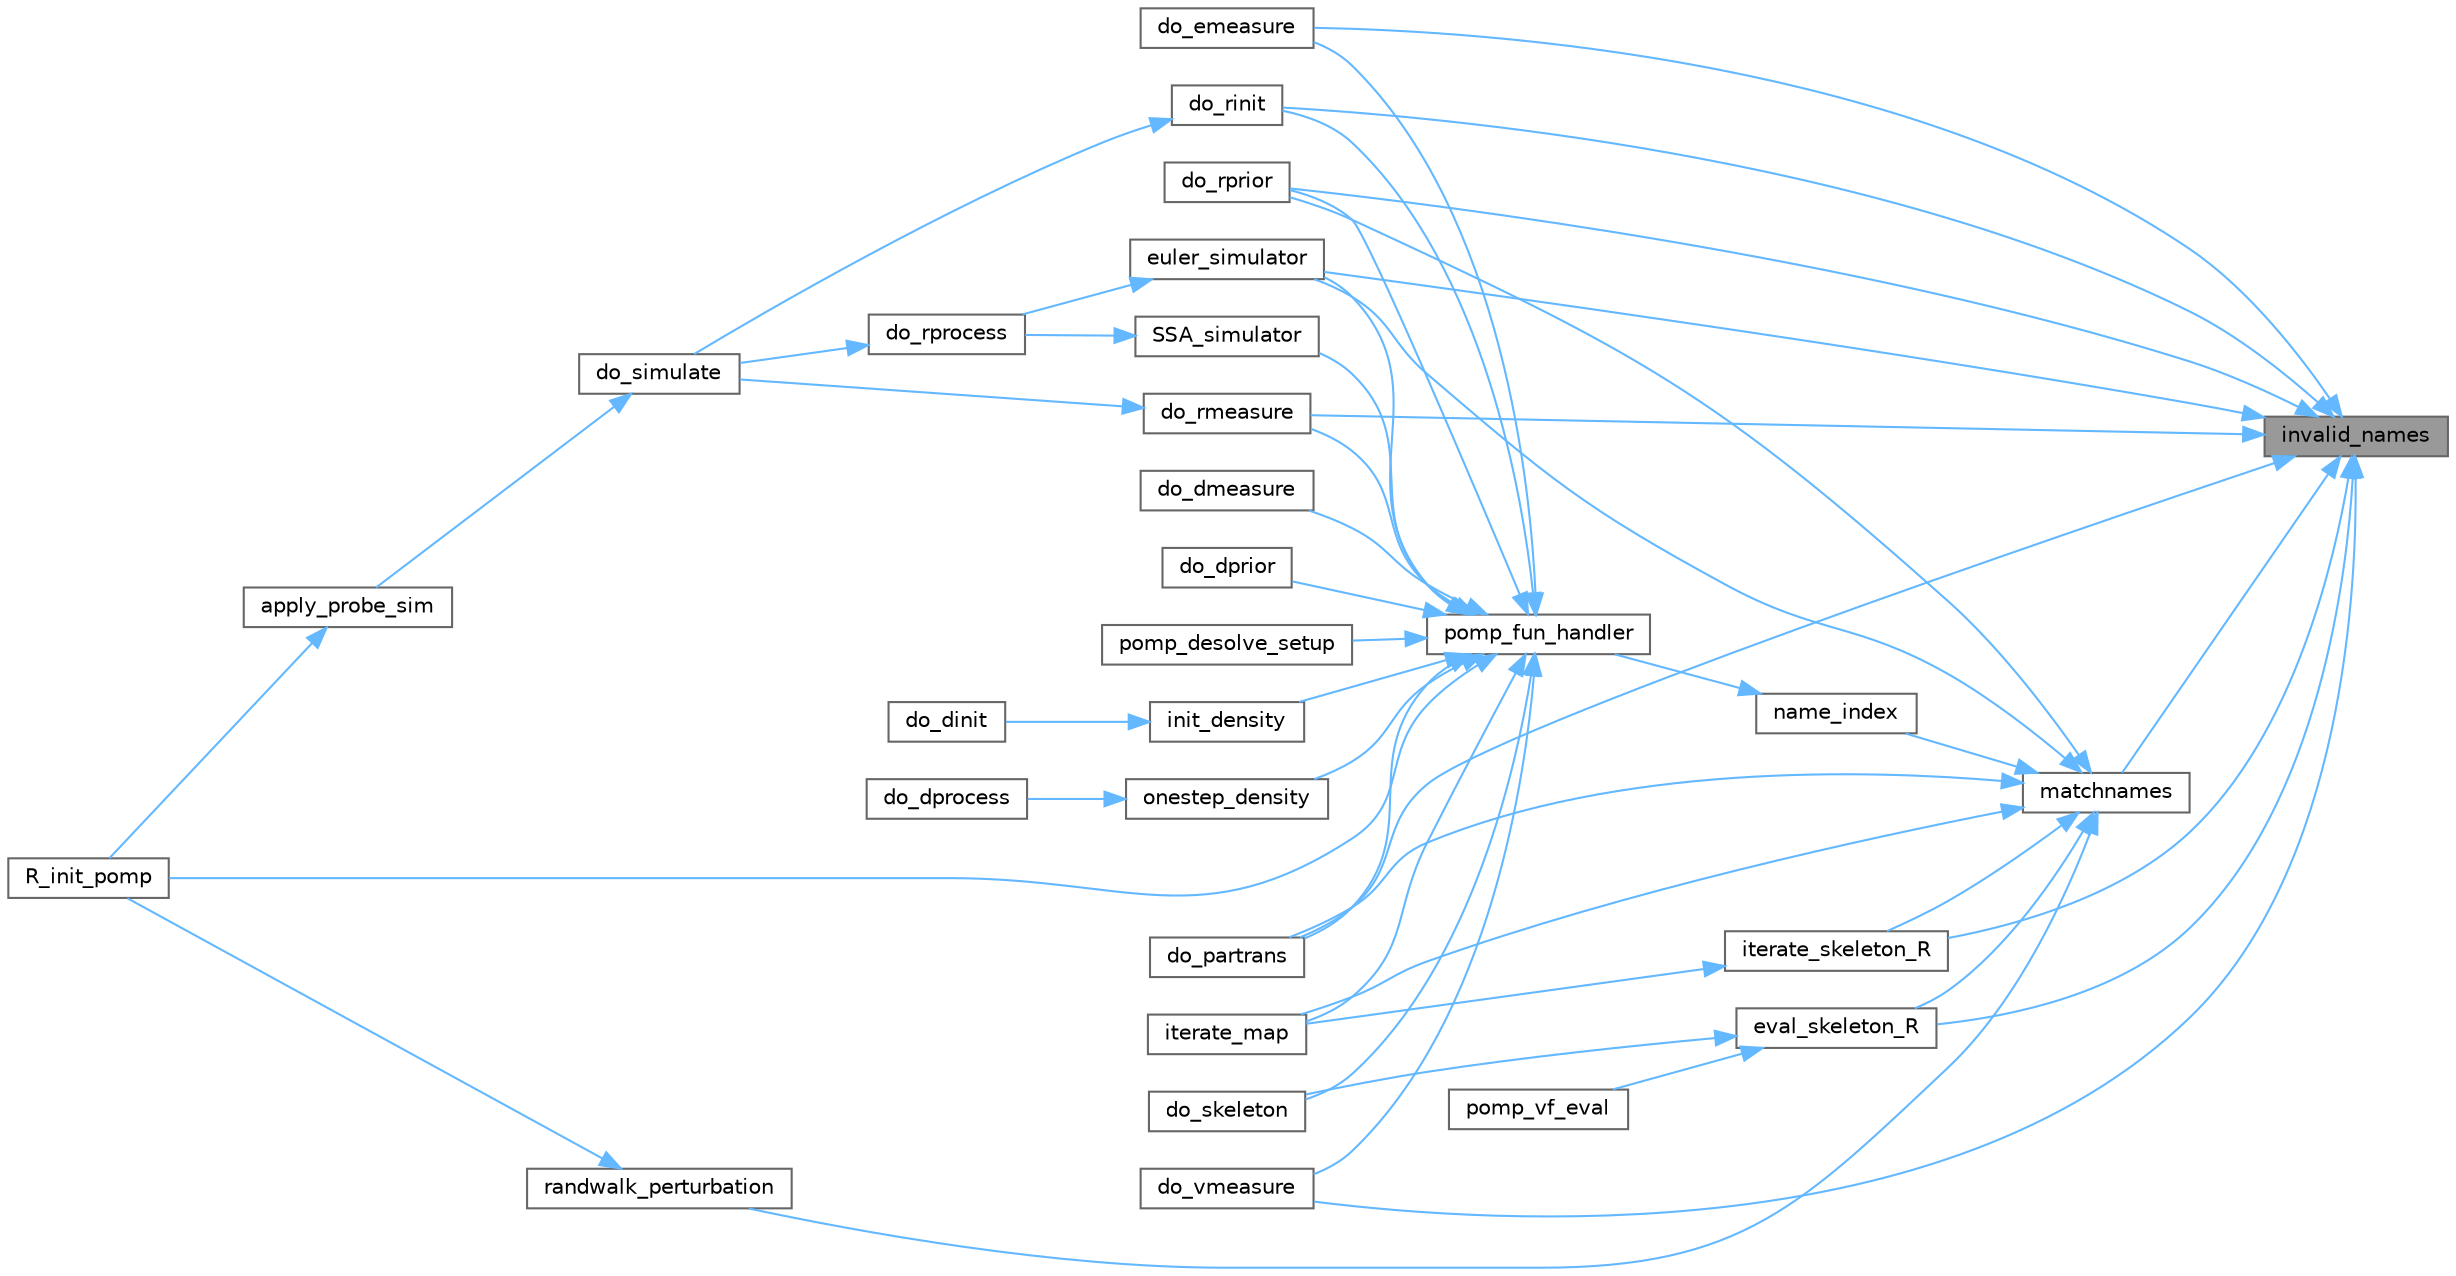 digraph "invalid_names"
{
 // LATEX_PDF_SIZE
  bgcolor="transparent";
  edge [fontname=Helvetica,fontsize=10,labelfontname=Helvetica,labelfontsize=10];
  node [fontname=Helvetica,fontsize=10,shape=box,height=0.2,width=0.4];
  rankdir="RL";
  Node1 [id="Node000001",label="invalid_names",height=0.2,width=0.4,color="gray40", fillcolor="grey60", style="filled", fontcolor="black",tooltip=" "];
  Node1 -> Node2 [id="edge1_Node000001_Node000002",dir="back",color="steelblue1",style="solid",tooltip=" "];
  Node2 [id="Node000002",label="do_emeasure",height=0.2,width=0.4,color="grey40", fillcolor="white", style="filled",URL="$emeasure_8c.html#ab362c459382493c6f7f4721dc5bf6457",tooltip=" "];
  Node1 -> Node3 [id="edge2_Node000001_Node000003",dir="back",color="steelblue1",style="solid",tooltip=" "];
  Node3 [id="Node000003",label="do_partrans",height=0.2,width=0.4,color="grey40", fillcolor="white", style="filled",URL="$partrans_8c.html#ac51832cdc1f6e9a2f22df3a0f385cb86",tooltip=" "];
  Node1 -> Node4 [id="edge3_Node000001_Node000004",dir="back",color="steelblue1",style="solid",tooltip=" "];
  Node4 [id="Node000004",label="do_rinit",height=0.2,width=0.4,color="grey40", fillcolor="white", style="filled",URL="$rinit_8c.html#ad963b9a55d662fd9085f90fa1d05b399",tooltip=" "];
  Node4 -> Node5 [id="edge4_Node000004_Node000005",dir="back",color="steelblue1",style="solid",tooltip=" "];
  Node5 [id="Node000005",label="do_simulate",height=0.2,width=0.4,color="grey40", fillcolor="white", style="filled",URL="$simulate_8c.html#adbe89f4789c66d534f2521bc3c4c98e7",tooltip=" "];
  Node5 -> Node6 [id="edge5_Node000005_Node000006",dir="back",color="steelblue1",style="solid",tooltip=" "];
  Node6 [id="Node000006",label="apply_probe_sim",height=0.2,width=0.4,color="grey40", fillcolor="white", style="filled",URL="$probe_8c.html#ad2595c6a453ae9fad2f232595ced5ccc",tooltip=" "];
  Node6 -> Node7 [id="edge6_Node000006_Node000007",dir="back",color="steelblue1",style="solid",tooltip=" "];
  Node7 [id="Node000007",label="R_init_pomp",height=0.2,width=0.4,color="grey40", fillcolor="white", style="filled",URL="$init_8c.html#ac82c44c250cd2f69f3259d56f09c1c26",tooltip=" "];
  Node1 -> Node8 [id="edge7_Node000001_Node000008",dir="back",color="steelblue1",style="solid",tooltip=" "];
  Node8 [id="Node000008",label="do_rmeasure",height=0.2,width=0.4,color="grey40", fillcolor="white", style="filled",URL="$rmeasure_8c.html#aa4917309d8b878da9adfc8ee6223bc2a",tooltip=" "];
  Node8 -> Node5 [id="edge8_Node000008_Node000005",dir="back",color="steelblue1",style="solid",tooltip=" "];
  Node1 -> Node9 [id="edge9_Node000001_Node000009",dir="back",color="steelblue1",style="solid",tooltip=" "];
  Node9 [id="Node000009",label="do_rprior",height=0.2,width=0.4,color="grey40", fillcolor="white", style="filled",URL="$rprior_8c.html#aff3b8f1d525f9c301d07b63276b76b43",tooltip=" "];
  Node1 -> Node10 [id="edge10_Node000001_Node000010",dir="back",color="steelblue1",style="solid",tooltip=" "];
  Node10 [id="Node000010",label="do_vmeasure",height=0.2,width=0.4,color="grey40", fillcolor="white", style="filled",URL="$vmeasure_8c.html#a97fc58eebfdaa733377f210c1dd48082",tooltip=" "];
  Node1 -> Node11 [id="edge11_Node000001_Node000011",dir="back",color="steelblue1",style="solid",tooltip=" "];
  Node11 [id="Node000011",label="euler_simulator",height=0.2,width=0.4,color="grey40", fillcolor="white", style="filled",URL="$euler_8c.html#af1e18bd117c75ccef2b6bd7f45439b44",tooltip=" "];
  Node11 -> Node12 [id="edge12_Node000011_Node000012",dir="back",color="steelblue1",style="solid",tooltip=" "];
  Node12 [id="Node000012",label="do_rprocess",height=0.2,width=0.4,color="grey40", fillcolor="white", style="filled",URL="$rprocess_8c.html#a91f2867fc46d33e1778108853725d74a",tooltip=" "];
  Node12 -> Node5 [id="edge13_Node000012_Node000005",dir="back",color="steelblue1",style="solid",tooltip=" "];
  Node1 -> Node13 [id="edge14_Node000001_Node000013",dir="back",color="steelblue1",style="solid",tooltip=" "];
  Node13 [id="Node000013",label="eval_skeleton_R",height=0.2,width=0.4,color="grey40", fillcolor="white", style="filled",URL="$skeleton_8c.html#ab5870e93076f917246e64740c1416a05",tooltip=" "];
  Node13 -> Node14 [id="edge15_Node000013_Node000014",dir="back",color="steelblue1",style="solid",tooltip=" "];
  Node14 [id="Node000014",label="do_skeleton",height=0.2,width=0.4,color="grey40", fillcolor="white", style="filled",URL="$skeleton_8c.html#a93ce73bdd2e70be7b043dcfc1a5d259c",tooltip=" "];
  Node13 -> Node15 [id="edge16_Node000013_Node000015",dir="back",color="steelblue1",style="solid",tooltip=" "];
  Node15 [id="Node000015",label="pomp_vf_eval",height=0.2,width=0.4,color="grey40", fillcolor="white", style="filled",URL="$trajectory_8c.html#a388d1f049a9d7284d0e7ba26591e6099",tooltip=" "];
  Node1 -> Node16 [id="edge17_Node000001_Node000016",dir="back",color="steelblue1",style="solid",tooltip=" "];
  Node16 [id="Node000016",label="iterate_skeleton_R",height=0.2,width=0.4,color="grey40", fillcolor="white", style="filled",URL="$skeleton_8c.html#ab2d2bf78c9a2e064a57e6c9bf3d52bc2",tooltip=" "];
  Node16 -> Node17 [id="edge18_Node000016_Node000017",dir="back",color="steelblue1",style="solid",tooltip=" "];
  Node17 [id="Node000017",label="iterate_map",height=0.2,width=0.4,color="grey40", fillcolor="white", style="filled",URL="$trajectory_8c.html#a3ee9c5f69ec3b1b090448cb76634602d",tooltip=" "];
  Node1 -> Node18 [id="edge19_Node000001_Node000018",dir="back",color="steelblue1",style="solid",tooltip=" "];
  Node18 [id="Node000018",label="matchnames",height=0.2,width=0.4,color="grey40", fillcolor="white", style="filled",URL="$pomp__defines_8h.html#a76a484fb785e5a4b35f15e41a1b8fc1b",tooltip=" "];
  Node18 -> Node3 [id="edge20_Node000018_Node000003",dir="back",color="steelblue1",style="solid",tooltip=" "];
  Node18 -> Node9 [id="edge21_Node000018_Node000009",dir="back",color="steelblue1",style="solid",tooltip=" "];
  Node18 -> Node11 [id="edge22_Node000018_Node000011",dir="back",color="steelblue1",style="solid",tooltip=" "];
  Node18 -> Node13 [id="edge23_Node000018_Node000013",dir="back",color="steelblue1",style="solid",tooltip=" "];
  Node18 -> Node17 [id="edge24_Node000018_Node000017",dir="back",color="steelblue1",style="solid",tooltip=" "];
  Node18 -> Node16 [id="edge25_Node000018_Node000016",dir="back",color="steelblue1",style="solid",tooltip=" "];
  Node18 -> Node19 [id="edge26_Node000018_Node000019",dir="back",color="steelblue1",style="solid",tooltip=" "];
  Node19 [id="Node000019",label="name_index",height=0.2,width=0.4,color="grey40", fillcolor="white", style="filled",URL="$pomp__fun_8c.html#ad3048ea27b0cd1af35870f0b0db5228e",tooltip=" "];
  Node19 -> Node20 [id="edge27_Node000019_Node000020",dir="back",color="steelblue1",style="solid",tooltip=" "];
  Node20 [id="Node000020",label="pomp_fun_handler",height=0.2,width=0.4,color="grey40", fillcolor="white", style="filled",URL="$pomp__fun_8c.html#a94db08f2d9f751e7832aaadb5ae6920e",tooltip=" "];
  Node20 -> Node21 [id="edge28_Node000020_Node000021",dir="back",color="steelblue1",style="solid",tooltip=" "];
  Node21 [id="Node000021",label="do_dmeasure",height=0.2,width=0.4,color="grey40", fillcolor="white", style="filled",URL="$dmeasure_8c.html#a326516e59ec4f791bcc752ef5f763c71",tooltip=" "];
  Node20 -> Node22 [id="edge29_Node000020_Node000022",dir="back",color="steelblue1",style="solid",tooltip=" "];
  Node22 [id="Node000022",label="do_dprior",height=0.2,width=0.4,color="grey40", fillcolor="white", style="filled",URL="$dprior_8c.html#aa41223e2376a1ecca8a599619048da63",tooltip=" "];
  Node20 -> Node2 [id="edge30_Node000020_Node000002",dir="back",color="steelblue1",style="solid",tooltip=" "];
  Node20 -> Node3 [id="edge31_Node000020_Node000003",dir="back",color="steelblue1",style="solid",tooltip=" "];
  Node20 -> Node4 [id="edge32_Node000020_Node000004",dir="back",color="steelblue1",style="solid",tooltip=" "];
  Node20 -> Node8 [id="edge33_Node000020_Node000008",dir="back",color="steelblue1",style="solid",tooltip=" "];
  Node20 -> Node9 [id="edge34_Node000020_Node000009",dir="back",color="steelblue1",style="solid",tooltip=" "];
  Node20 -> Node14 [id="edge35_Node000020_Node000014",dir="back",color="steelblue1",style="solid",tooltip=" "];
  Node20 -> Node10 [id="edge36_Node000020_Node000010",dir="back",color="steelblue1",style="solid",tooltip=" "];
  Node20 -> Node11 [id="edge37_Node000020_Node000011",dir="back",color="steelblue1",style="solid",tooltip=" "];
  Node20 -> Node23 [id="edge38_Node000020_Node000023",dir="back",color="steelblue1",style="solid",tooltip=" "];
  Node23 [id="Node000023",label="init_density",height=0.2,width=0.4,color="grey40", fillcolor="white", style="filled",URL="$dinit_8c.html#aaf4b691dc5d079394332aedad44ea9c9",tooltip=" "];
  Node23 -> Node24 [id="edge39_Node000023_Node000024",dir="back",color="steelblue1",style="solid",tooltip=" "];
  Node24 [id="Node000024",label="do_dinit",height=0.2,width=0.4,color="grey40", fillcolor="white", style="filled",URL="$dinit_8c.html#aa791ce91b1a00dfb19ecaf829dfc287a",tooltip=" "];
  Node20 -> Node17 [id="edge40_Node000020_Node000017",dir="back",color="steelblue1",style="solid",tooltip=" "];
  Node20 -> Node25 [id="edge41_Node000020_Node000025",dir="back",color="steelblue1",style="solid",tooltip=" "];
  Node25 [id="Node000025",label="onestep_density",height=0.2,width=0.4,color="grey40", fillcolor="white", style="filled",URL="$dprocess_8c.html#af743054a6e56b1e76d6ee59866b22611",tooltip=" "];
  Node25 -> Node26 [id="edge42_Node000025_Node000026",dir="back",color="steelblue1",style="solid",tooltip=" "];
  Node26 [id="Node000026",label="do_dprocess",height=0.2,width=0.4,color="grey40", fillcolor="white", style="filled",URL="$dprocess_8c.html#a2a6438a8b3220ecd24e531d5b3dd4534",tooltip=" "];
  Node20 -> Node27 [id="edge43_Node000020_Node000027",dir="back",color="steelblue1",style="solid",tooltip=" "];
  Node27 [id="Node000027",label="pomp_desolve_setup",height=0.2,width=0.4,color="grey40", fillcolor="white", style="filled",URL="$trajectory_8c.html#a650670c909a5329eb24d77c821cd5e21",tooltip=" "];
  Node20 -> Node7 [id="edge44_Node000020_Node000007",dir="back",color="steelblue1",style="solid",tooltip=" "];
  Node20 -> Node28 [id="edge45_Node000020_Node000028",dir="back",color="steelblue1",style="solid",tooltip=" "];
  Node28 [id="Node000028",label="SSA_simulator",height=0.2,width=0.4,color="grey40", fillcolor="white", style="filled",URL="$ssa_8c.html#a868191e685624fbffd57ee4f32859ac6",tooltip=" "];
  Node28 -> Node12 [id="edge46_Node000028_Node000012",dir="back",color="steelblue1",style="solid",tooltip=" "];
  Node18 -> Node29 [id="edge47_Node000018_Node000029",dir="back",color="steelblue1",style="solid",tooltip=" "];
  Node29 [id="Node000029",label="randwalk_perturbation",height=0.2,width=0.4,color="grey40", fillcolor="white", style="filled",URL="$mif2_8c.html#add4b451ca3aa78a5e56183372c18bdb7",tooltip=" "];
  Node29 -> Node7 [id="edge48_Node000029_Node000007",dir="back",color="steelblue1",style="solid",tooltip=" "];
}
